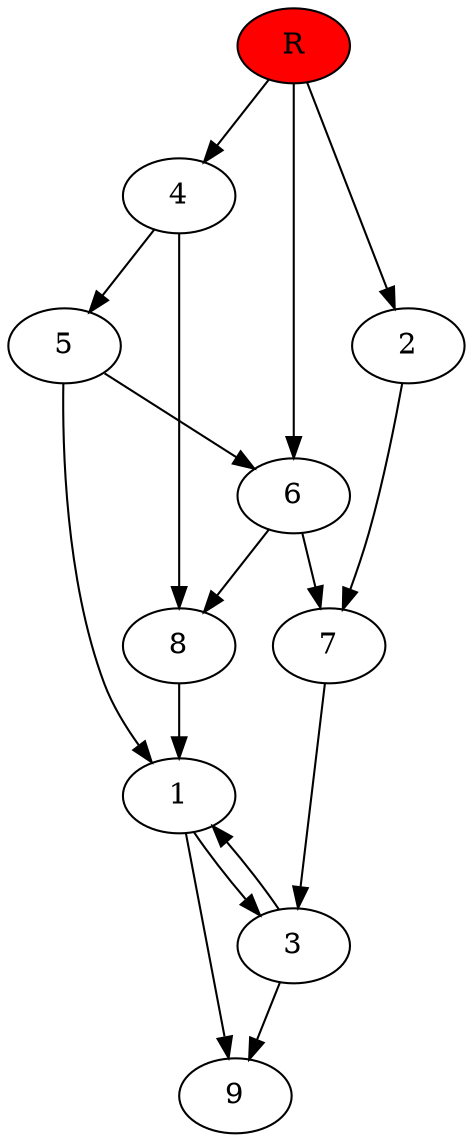 digraph prb37144 {
	1
	2
	3
	4
	5
	6
	7
	8
	R [fillcolor="#ff0000" style=filled]
	1 -> 3
	1 -> 9
	2 -> 7
	3 -> 1
	3 -> 9
	4 -> 5
	4 -> 8
	5 -> 1
	5 -> 6
	6 -> 7
	6 -> 8
	7 -> 3
	8 -> 1
	R -> 2
	R -> 4
	R -> 6
}
